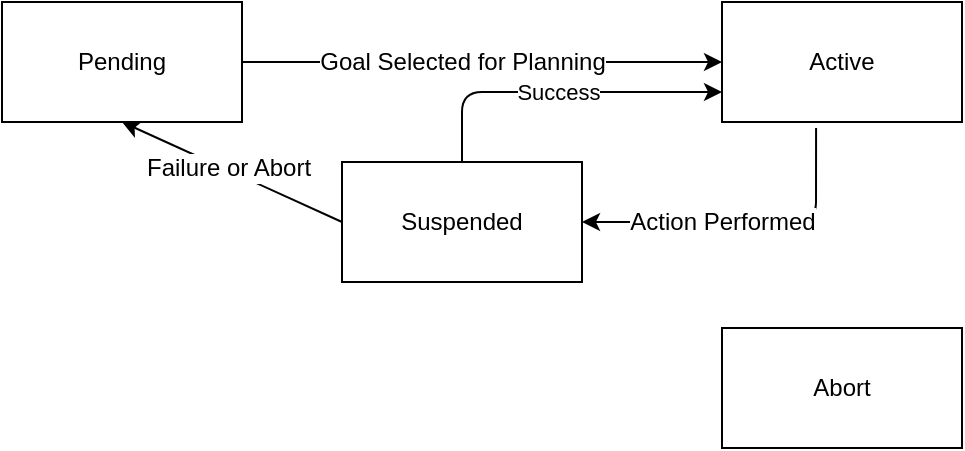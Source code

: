 <mxfile version="12.1.0" type="device" pages="1"><diagram id="lHk5e8zzBgROdLa51OGg" name="Page-1"><mxGraphModel dx="1092" dy="958" grid="1" gridSize="10" guides="1" tooltips="1" connect="1" arrows="1" fold="1" page="1" pageScale="1" pageWidth="1169" pageHeight="827" math="0" shadow="0"><root><mxCell id="0"/><mxCell id="1" parent="0"/><mxCell id="5x1w1KThr-QdP0VR6ONw-2" value="Pending" style="rounded=0;whiteSpace=wrap;html=1;" vertex="1" parent="1"><mxGeometry x="160" y="220" width="120" height="60" as="geometry"/></mxCell><mxCell id="5x1w1KThr-QdP0VR6ONw-3" value="Active" style="rounded=0;whiteSpace=wrap;html=1;" vertex="1" parent="1"><mxGeometry x="520" y="220" width="120" height="60" as="geometry"/></mxCell><mxCell id="5x1w1KThr-QdP0VR6ONw-4" value="Suspended" style="rounded=0;whiteSpace=wrap;html=1;" vertex="1" parent="1"><mxGeometry x="330" y="300" width="120" height="60" as="geometry"/></mxCell><mxCell id="5x1w1KThr-QdP0VR6ONw-5" value="Abort" style="rounded=0;whiteSpace=wrap;html=1;" vertex="1" parent="1"><mxGeometry x="520" y="383" width="120" height="60" as="geometry"/></mxCell><mxCell id="5x1w1KThr-QdP0VR6ONw-6" value="" style="endArrow=classic;html=1;exitX=1;exitY=0.5;exitDx=0;exitDy=0;" edge="1" parent="1" source="5x1w1KThr-QdP0VR6ONw-2" target="5x1w1KThr-QdP0VR6ONw-3"><mxGeometry width="50" height="50" relative="1" as="geometry"><mxPoint x="160" y="430" as="sourcePoint"/><mxPoint x="210" y="380" as="targetPoint"/></mxGeometry></mxCell><mxCell id="5x1w1KThr-QdP0VR6ONw-11" value="Goal Selected for Planning" style="text;html=1;resizable=0;points=[];align=center;verticalAlign=middle;labelBackgroundColor=#ffffff;" vertex="1" connectable="0" parent="5x1w1KThr-QdP0VR6ONw-6"><mxGeometry x="-0.2" y="-1" relative="1" as="geometry"><mxPoint x="14" y="-1" as="offset"/></mxGeometry></mxCell><mxCell id="5x1w1KThr-QdP0VR6ONw-7" value="" style="endArrow=classic;html=1;exitX=0.392;exitY=1.05;exitDx=0;exitDy=0;exitPerimeter=0;entryX=1;entryY=0.5;entryDx=0;entryDy=0;" edge="1" parent="1" source="5x1w1KThr-QdP0VR6ONw-3" target="5x1w1KThr-QdP0VR6ONw-4"><mxGeometry width="50" height="50" relative="1" as="geometry"><mxPoint x="160" y="430" as="sourcePoint"/><mxPoint x="210" y="380" as="targetPoint"/><Array as="points"><mxPoint x="567" y="330"/></Array></mxGeometry></mxCell><mxCell id="5x1w1KThr-QdP0VR6ONw-12" value="Action Performed" style="text;html=1;resizable=0;points=[];align=center;verticalAlign=middle;labelBackgroundColor=#ffffff;" vertex="1" connectable="0" parent="5x1w1KThr-QdP0VR6ONw-7"><mxGeometry x="0.354" relative="1" as="geometry"><mxPoint x="17" as="offset"/></mxGeometry></mxCell><mxCell id="5x1w1KThr-QdP0VR6ONw-8" value="" style="endArrow=classic;html=1;exitX=0;exitY=0.5;exitDx=0;exitDy=0;entryX=0.5;entryY=1;entryDx=0;entryDy=0;" edge="1" parent="1" source="5x1w1KThr-QdP0VR6ONw-4" target="5x1w1KThr-QdP0VR6ONw-2"><mxGeometry width="50" height="50" relative="1" as="geometry"><mxPoint x="160" y="430" as="sourcePoint"/><mxPoint x="210" y="380" as="targetPoint"/></mxGeometry></mxCell><mxCell id="5x1w1KThr-QdP0VR6ONw-13" value="Failure or Abort" style="text;html=1;resizable=0;points=[];align=center;verticalAlign=middle;labelBackgroundColor=#ffffff;" vertex="1" connectable="0" parent="5x1w1KThr-QdP0VR6ONw-8"><mxGeometry x="0.044" y="-1" relative="1" as="geometry"><mxPoint as="offset"/></mxGeometry></mxCell><mxCell id="5x1w1KThr-QdP0VR6ONw-10" value="Success" style="endArrow=classic;html=1;exitX=0.5;exitY=0;exitDx=0;exitDy=0;entryX=0;entryY=0.75;entryDx=0;entryDy=0;" edge="1" parent="1" source="5x1w1KThr-QdP0VR6ONw-4" target="5x1w1KThr-QdP0VR6ONw-3"><mxGeometry width="50" height="50" relative="1" as="geometry"><mxPoint x="160" y="510" as="sourcePoint"/><mxPoint x="210" y="460" as="targetPoint"/><Array as="points"><mxPoint x="390" y="265"/></Array></mxGeometry></mxCell></root></mxGraphModel></diagram></mxfile>